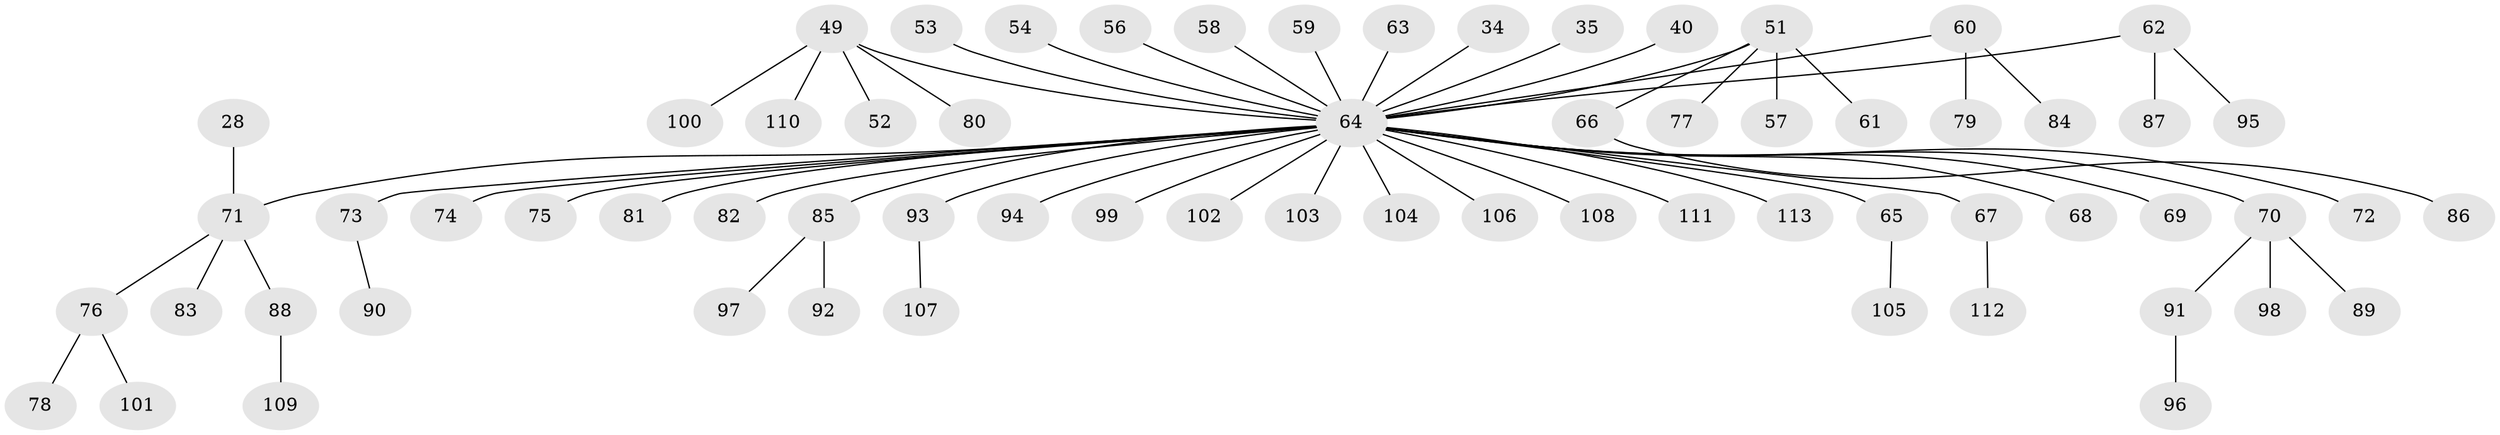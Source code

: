 // original degree distribution, {4: 0.061946902654867256, 6: 0.017699115044247787, 7: 0.017699115044247787, 3: 0.1415929203539823, 5: 0.035398230088495575, 1: 0.5486725663716814, 2: 0.17699115044247787}
// Generated by graph-tools (version 1.1) at 2025/55/03/04/25 21:55:51]
// undirected, 67 vertices, 66 edges
graph export_dot {
graph [start="1"]
  node [color=gray90,style=filled];
  28;
  34;
  35;
  40;
  49 [super="+42+44"];
  51 [super="+12+22"];
  52;
  53;
  54;
  56;
  57;
  58;
  59;
  60;
  61;
  62;
  63;
  64 [super="+30+15+7+36+45+33+16+17+32+55+39+43+37+38+41+46+47+48+50+31"];
  65;
  66;
  67;
  68;
  69;
  70;
  71 [super="+20"];
  72;
  73;
  74;
  75;
  76;
  77;
  78;
  79;
  80;
  81;
  82;
  83;
  84;
  85;
  86;
  87;
  88;
  89;
  90;
  91;
  92;
  93;
  94;
  95;
  96;
  97;
  98;
  99;
  100;
  101;
  102;
  103;
  104;
  105;
  106;
  107;
  108;
  109;
  110;
  111;
  112;
  113;
  28 -- 71;
  34 -- 64;
  35 -- 64;
  40 -- 64;
  49 -- 52;
  49 -- 80;
  49 -- 100;
  49 -- 110;
  49 -- 64;
  51 -- 66;
  51 -- 57;
  51 -- 77;
  51 -- 61;
  51 -- 64;
  53 -- 64;
  54 -- 64;
  56 -- 64;
  58 -- 64;
  59 -- 64;
  60 -- 79;
  60 -- 84;
  60 -- 64;
  62 -- 87;
  62 -- 95;
  62 -- 64;
  63 -- 64;
  64 -- 85;
  64 -- 67;
  64 -- 68;
  64 -- 69;
  64 -- 71;
  64 -- 74;
  64 -- 75;
  64 -- 81;
  64 -- 82;
  64 -- 93;
  64 -- 103;
  64 -- 104;
  64 -- 113;
  64 -- 70;
  64 -- 111;
  64 -- 72;
  64 -- 73;
  64 -- 65;
  64 -- 106;
  64 -- 108;
  64 -- 94;
  64 -- 99;
  64 -- 102;
  65 -- 105;
  66 -- 86;
  67 -- 112;
  70 -- 89;
  70 -- 91;
  70 -- 98;
  71 -- 76;
  71 -- 88;
  71 -- 83;
  73 -- 90;
  76 -- 78;
  76 -- 101;
  85 -- 92;
  85 -- 97;
  88 -- 109;
  91 -- 96;
  93 -- 107;
}
